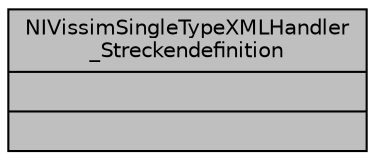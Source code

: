 digraph "NIVissimSingleTypeXMLHandler_Streckendefinition"
{
  edge [fontname="Helvetica",fontsize="10",labelfontname="Helvetica",labelfontsize="10"];
  node [fontname="Helvetica",fontsize="10",shape=record];
  Node1 [label="{NIVissimSingleTypeXMLHandler\l_Streckendefinition\n||}",height=0.2,width=0.4,color="black", fillcolor="grey75", style="filled", fontcolor="black"];
}

